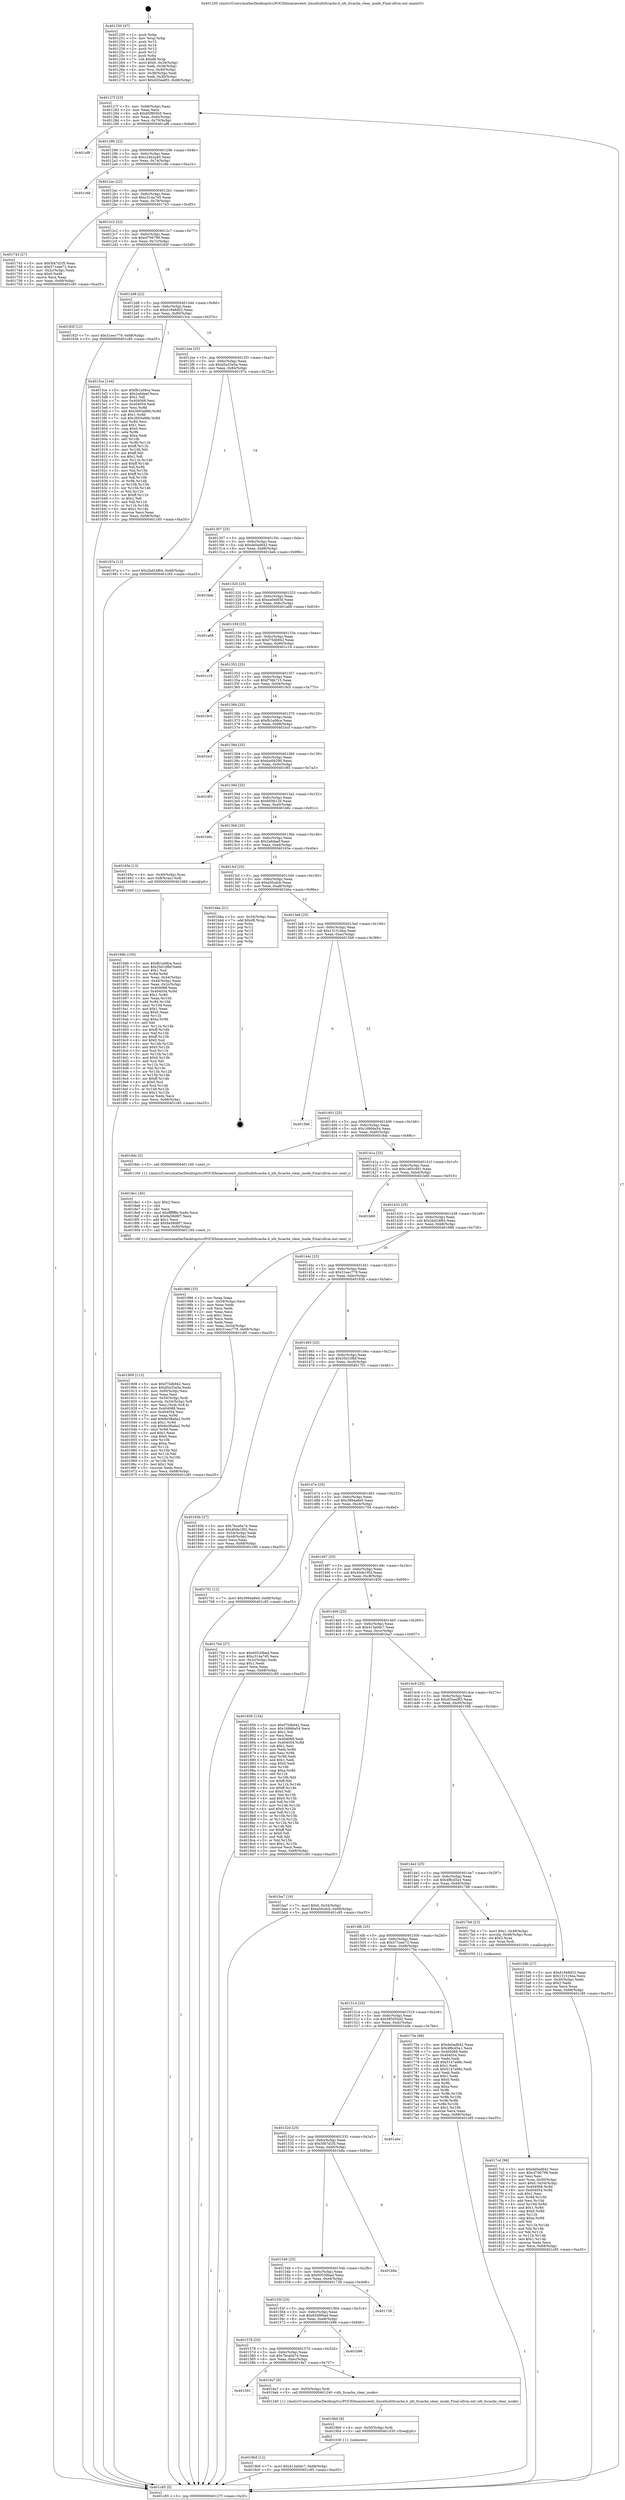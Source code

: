 digraph "0x401250" {
  label = "0x401250 (/mnt/c/Users/mathe/Desktop/tcc/POCII/binaries/extr_linuxfsnfsfscache.h_nfs_fscache_clear_inode_Final-ollvm.out::main(0))"
  labelloc = "t"
  node[shape=record]

  Entry [label="",width=0.3,height=0.3,shape=circle,fillcolor=black,style=filled]
  "0x40127f" [label="{
     0x40127f [23]\l
     | [instrs]\l
     &nbsp;&nbsp;0x40127f \<+3\>: mov -0x68(%rbp),%eax\l
     &nbsp;&nbsp;0x401282 \<+2\>: mov %eax,%ecx\l
     &nbsp;&nbsp;0x401284 \<+6\>: sub $0x85f805b5,%ecx\l
     &nbsp;&nbsp;0x40128a \<+3\>: mov %eax,-0x6c(%rbp)\l
     &nbsp;&nbsp;0x40128d \<+3\>: mov %ecx,-0x70(%rbp)\l
     &nbsp;&nbsp;0x401290 \<+6\>: je 0000000000401af8 \<main+0x8a8\>\l
  }"]
  "0x401af8" [label="{
     0x401af8\l
  }", style=dashed]
  "0x401296" [label="{
     0x401296 [22]\l
     | [instrs]\l
     &nbsp;&nbsp;0x401296 \<+5\>: jmp 000000000040129b \<main+0x4b\>\l
     &nbsp;&nbsp;0x40129b \<+3\>: mov -0x6c(%rbp),%eax\l
     &nbsp;&nbsp;0x40129e \<+5\>: sub $0xc24b2a40,%eax\l
     &nbsp;&nbsp;0x4012a3 \<+3\>: mov %eax,-0x74(%rbp)\l
     &nbsp;&nbsp;0x4012a6 \<+6\>: je 0000000000401c6b \<main+0xa1b\>\l
  }"]
  Exit [label="",width=0.3,height=0.3,shape=circle,fillcolor=black,style=filled,peripheries=2]
  "0x401c6b" [label="{
     0x401c6b\l
  }", style=dashed]
  "0x4012ac" [label="{
     0x4012ac [22]\l
     | [instrs]\l
     &nbsp;&nbsp;0x4012ac \<+5\>: jmp 00000000004012b1 \<main+0x61\>\l
     &nbsp;&nbsp;0x4012b1 \<+3\>: mov -0x6c(%rbp),%eax\l
     &nbsp;&nbsp;0x4012b4 \<+5\>: sub $0xc314a7d5,%eax\l
     &nbsp;&nbsp;0x4012b9 \<+3\>: mov %eax,-0x78(%rbp)\l
     &nbsp;&nbsp;0x4012bc \<+6\>: je 0000000000401743 \<main+0x4f3\>\l
  }"]
  "0x4019b9" [label="{
     0x4019b9 [12]\l
     | [instrs]\l
     &nbsp;&nbsp;0x4019b9 \<+7\>: movl $0x413a0dc7,-0x68(%rbp)\l
     &nbsp;&nbsp;0x4019c0 \<+5\>: jmp 0000000000401c85 \<main+0xa35\>\l
  }"]
  "0x401743" [label="{
     0x401743 [27]\l
     | [instrs]\l
     &nbsp;&nbsp;0x401743 \<+5\>: mov $0x5f47d1f5,%eax\l
     &nbsp;&nbsp;0x401748 \<+5\>: mov $0x571eee72,%ecx\l
     &nbsp;&nbsp;0x40174d \<+3\>: mov -0x2c(%rbp),%edx\l
     &nbsp;&nbsp;0x401750 \<+3\>: cmp $0x0,%edx\l
     &nbsp;&nbsp;0x401753 \<+3\>: cmove %ecx,%eax\l
     &nbsp;&nbsp;0x401756 \<+3\>: mov %eax,-0x68(%rbp)\l
     &nbsp;&nbsp;0x401759 \<+5\>: jmp 0000000000401c85 \<main+0xa35\>\l
  }"]
  "0x4012c2" [label="{
     0x4012c2 [22]\l
     | [instrs]\l
     &nbsp;&nbsp;0x4012c2 \<+5\>: jmp 00000000004012c7 \<main+0x77\>\l
     &nbsp;&nbsp;0x4012c7 \<+3\>: mov -0x6c(%rbp),%eax\l
     &nbsp;&nbsp;0x4012ca \<+5\>: sub $0xcf706799,%eax\l
     &nbsp;&nbsp;0x4012cf \<+3\>: mov %eax,-0x7c(%rbp)\l
     &nbsp;&nbsp;0x4012d2 \<+6\>: je 000000000040182f \<main+0x5df\>\l
  }"]
  "0x4019b0" [label="{
     0x4019b0 [9]\l
     | [instrs]\l
     &nbsp;&nbsp;0x4019b0 \<+4\>: mov -0x50(%rbp),%rdi\l
     &nbsp;&nbsp;0x4019b4 \<+5\>: call 0000000000401030 \<free@plt\>\l
     | [calls]\l
     &nbsp;&nbsp;0x401030 \{1\} (unknown)\l
  }"]
  "0x40182f" [label="{
     0x40182f [12]\l
     | [instrs]\l
     &nbsp;&nbsp;0x40182f \<+7\>: movl $0x31eec779,-0x68(%rbp)\l
     &nbsp;&nbsp;0x401836 \<+5\>: jmp 0000000000401c85 \<main+0xa35\>\l
  }"]
  "0x4012d8" [label="{
     0x4012d8 [22]\l
     | [instrs]\l
     &nbsp;&nbsp;0x4012d8 \<+5\>: jmp 00000000004012dd \<main+0x8d\>\l
     &nbsp;&nbsp;0x4012dd \<+3\>: mov -0x6c(%rbp),%eax\l
     &nbsp;&nbsp;0x4012e0 \<+5\>: sub $0xd1948d52,%eax\l
     &nbsp;&nbsp;0x4012e5 \<+3\>: mov %eax,-0x80(%rbp)\l
     &nbsp;&nbsp;0x4012e8 \<+6\>: je 00000000004015ce \<main+0x37e\>\l
  }"]
  "0x401591" [label="{
     0x401591\l
  }", style=dashed]
  "0x4015ce" [label="{
     0x4015ce [144]\l
     | [instrs]\l
     &nbsp;&nbsp;0x4015ce \<+5\>: mov $0xfb1a08ca,%eax\l
     &nbsp;&nbsp;0x4015d3 \<+5\>: mov $0x2a6daef,%ecx\l
     &nbsp;&nbsp;0x4015d8 \<+2\>: mov $0x1,%dl\l
     &nbsp;&nbsp;0x4015da \<+7\>: mov 0x404068,%esi\l
     &nbsp;&nbsp;0x4015e1 \<+7\>: mov 0x404054,%edi\l
     &nbsp;&nbsp;0x4015e8 \<+3\>: mov %esi,%r8d\l
     &nbsp;&nbsp;0x4015eb \<+7\>: add $0x3693a96b,%r8d\l
     &nbsp;&nbsp;0x4015f2 \<+4\>: sub $0x1,%r8d\l
     &nbsp;&nbsp;0x4015f6 \<+7\>: sub $0x3693a96b,%r8d\l
     &nbsp;&nbsp;0x4015fd \<+4\>: imul %r8d,%esi\l
     &nbsp;&nbsp;0x401601 \<+3\>: and $0x1,%esi\l
     &nbsp;&nbsp;0x401604 \<+3\>: cmp $0x0,%esi\l
     &nbsp;&nbsp;0x401607 \<+4\>: sete %r9b\l
     &nbsp;&nbsp;0x40160b \<+3\>: cmp $0xa,%edi\l
     &nbsp;&nbsp;0x40160e \<+4\>: setl %r10b\l
     &nbsp;&nbsp;0x401612 \<+3\>: mov %r9b,%r11b\l
     &nbsp;&nbsp;0x401615 \<+4\>: xor $0xff,%r11b\l
     &nbsp;&nbsp;0x401619 \<+3\>: mov %r10b,%bl\l
     &nbsp;&nbsp;0x40161c \<+3\>: xor $0xff,%bl\l
     &nbsp;&nbsp;0x40161f \<+3\>: xor $0x1,%dl\l
     &nbsp;&nbsp;0x401622 \<+3\>: mov %r11b,%r14b\l
     &nbsp;&nbsp;0x401625 \<+4\>: and $0xff,%r14b\l
     &nbsp;&nbsp;0x401629 \<+3\>: and %dl,%r9b\l
     &nbsp;&nbsp;0x40162c \<+3\>: mov %bl,%r15b\l
     &nbsp;&nbsp;0x40162f \<+4\>: and $0xff,%r15b\l
     &nbsp;&nbsp;0x401633 \<+3\>: and %dl,%r10b\l
     &nbsp;&nbsp;0x401636 \<+3\>: or %r9b,%r14b\l
     &nbsp;&nbsp;0x401639 \<+3\>: or %r10b,%r15b\l
     &nbsp;&nbsp;0x40163c \<+3\>: xor %r15b,%r14b\l
     &nbsp;&nbsp;0x40163f \<+3\>: or %bl,%r11b\l
     &nbsp;&nbsp;0x401642 \<+4\>: xor $0xff,%r11b\l
     &nbsp;&nbsp;0x401646 \<+3\>: or $0x1,%dl\l
     &nbsp;&nbsp;0x401649 \<+3\>: and %dl,%r11b\l
     &nbsp;&nbsp;0x40164c \<+3\>: or %r11b,%r14b\l
     &nbsp;&nbsp;0x40164f \<+4\>: test $0x1,%r14b\l
     &nbsp;&nbsp;0x401653 \<+3\>: cmovne %ecx,%eax\l
     &nbsp;&nbsp;0x401656 \<+3\>: mov %eax,-0x68(%rbp)\l
     &nbsp;&nbsp;0x401659 \<+5\>: jmp 0000000000401c85 \<main+0xa35\>\l
  }"]
  "0x4012ee" [label="{
     0x4012ee [25]\l
     | [instrs]\l
     &nbsp;&nbsp;0x4012ee \<+5\>: jmp 00000000004012f3 \<main+0xa3\>\l
     &nbsp;&nbsp;0x4012f3 \<+3\>: mov -0x6c(%rbp),%eax\l
     &nbsp;&nbsp;0x4012f6 \<+5\>: sub $0xd5a33a5a,%eax\l
     &nbsp;&nbsp;0x4012fb \<+6\>: mov %eax,-0x84(%rbp)\l
     &nbsp;&nbsp;0x401301 \<+6\>: je 000000000040197a \<main+0x72a\>\l
  }"]
  "0x4019a7" [label="{
     0x4019a7 [9]\l
     | [instrs]\l
     &nbsp;&nbsp;0x4019a7 \<+4\>: mov -0x50(%rbp),%rdi\l
     &nbsp;&nbsp;0x4019ab \<+5\>: call 0000000000401240 \<nfs_fscache_clear_inode\>\l
     | [calls]\l
     &nbsp;&nbsp;0x401240 \{1\} (/mnt/c/Users/mathe/Desktop/tcc/POCII/binaries/extr_linuxfsnfsfscache.h_nfs_fscache_clear_inode_Final-ollvm.out::nfs_fscache_clear_inode)\l
  }"]
  "0x40197a" [label="{
     0x40197a [12]\l
     | [instrs]\l
     &nbsp;&nbsp;0x40197a \<+7\>: movl $0x2bd24f64,-0x68(%rbp)\l
     &nbsp;&nbsp;0x401981 \<+5\>: jmp 0000000000401c85 \<main+0xa35\>\l
  }"]
  "0x401307" [label="{
     0x401307 [25]\l
     | [instrs]\l
     &nbsp;&nbsp;0x401307 \<+5\>: jmp 000000000040130c \<main+0xbc\>\l
     &nbsp;&nbsp;0x40130c \<+3\>: mov -0x6c(%rbp),%eax\l
     &nbsp;&nbsp;0x40130f \<+5\>: sub $0xde0ad642,%eax\l
     &nbsp;&nbsp;0x401314 \<+6\>: mov %eax,-0x88(%rbp)\l
     &nbsp;&nbsp;0x40131a \<+6\>: je 0000000000401beb \<main+0x99b\>\l
  }"]
  "0x401578" [label="{
     0x401578 [25]\l
     | [instrs]\l
     &nbsp;&nbsp;0x401578 \<+5\>: jmp 000000000040157d \<main+0x32d\>\l
     &nbsp;&nbsp;0x40157d \<+3\>: mov -0x6c(%rbp),%eax\l
     &nbsp;&nbsp;0x401580 \<+5\>: sub $0x7bca0a74,%eax\l
     &nbsp;&nbsp;0x401585 \<+6\>: mov %eax,-0xec(%rbp)\l
     &nbsp;&nbsp;0x40158b \<+6\>: je 00000000004019a7 \<main+0x757\>\l
  }"]
  "0x401beb" [label="{
     0x401beb\l
  }", style=dashed]
  "0x401320" [label="{
     0x401320 [25]\l
     | [instrs]\l
     &nbsp;&nbsp;0x401320 \<+5\>: jmp 0000000000401325 \<main+0xd5\>\l
     &nbsp;&nbsp;0x401325 \<+3\>: mov -0x6c(%rbp),%eax\l
     &nbsp;&nbsp;0x401328 \<+5\>: sub $0xea0e0f3d,%eax\l
     &nbsp;&nbsp;0x40132d \<+6\>: mov %eax,-0x8c(%rbp)\l
     &nbsp;&nbsp;0x401333 \<+6\>: je 0000000000401a68 \<main+0x818\>\l
  }"]
  "0x401b96" [label="{
     0x401b96\l
  }", style=dashed]
  "0x401a68" [label="{
     0x401a68\l
  }", style=dashed]
  "0x401339" [label="{
     0x401339 [25]\l
     | [instrs]\l
     &nbsp;&nbsp;0x401339 \<+5\>: jmp 000000000040133e \<main+0xee\>\l
     &nbsp;&nbsp;0x40133e \<+3\>: mov -0x6c(%rbp),%eax\l
     &nbsp;&nbsp;0x401341 \<+5\>: sub $0xf75db942,%eax\l
     &nbsp;&nbsp;0x401346 \<+6\>: mov %eax,-0x90(%rbp)\l
     &nbsp;&nbsp;0x40134c \<+6\>: je 0000000000401c19 \<main+0x9c9\>\l
  }"]
  "0x40155f" [label="{
     0x40155f [25]\l
     | [instrs]\l
     &nbsp;&nbsp;0x40155f \<+5\>: jmp 0000000000401564 \<main+0x314\>\l
     &nbsp;&nbsp;0x401564 \<+3\>: mov -0x6c(%rbp),%eax\l
     &nbsp;&nbsp;0x401567 \<+5\>: sub $0x65d9f4ad,%eax\l
     &nbsp;&nbsp;0x40156c \<+6\>: mov %eax,-0xe8(%rbp)\l
     &nbsp;&nbsp;0x401572 \<+6\>: je 0000000000401b96 \<main+0x946\>\l
  }"]
  "0x401c19" [label="{
     0x401c19\l
  }", style=dashed]
  "0x401352" [label="{
     0x401352 [25]\l
     | [instrs]\l
     &nbsp;&nbsp;0x401352 \<+5\>: jmp 0000000000401357 \<main+0x107\>\l
     &nbsp;&nbsp;0x401357 \<+3\>: mov -0x6c(%rbp),%eax\l
     &nbsp;&nbsp;0x40135a \<+5\>: sub $0xf7fdb715,%eax\l
     &nbsp;&nbsp;0x40135f \<+6\>: mov %eax,-0x94(%rbp)\l
     &nbsp;&nbsp;0x401365 \<+6\>: je 00000000004019c5 \<main+0x775\>\l
  }"]
  "0x401728" [label="{
     0x401728\l
  }", style=dashed]
  "0x4019c5" [label="{
     0x4019c5\l
  }", style=dashed]
  "0x40136b" [label="{
     0x40136b [25]\l
     | [instrs]\l
     &nbsp;&nbsp;0x40136b \<+5\>: jmp 0000000000401370 \<main+0x120\>\l
     &nbsp;&nbsp;0x401370 \<+3\>: mov -0x6c(%rbp),%eax\l
     &nbsp;&nbsp;0x401373 \<+5\>: sub $0xfb1a08ca,%eax\l
     &nbsp;&nbsp;0x401378 \<+6\>: mov %eax,-0x98(%rbp)\l
     &nbsp;&nbsp;0x40137e \<+6\>: je 0000000000401bcf \<main+0x97f\>\l
  }"]
  "0x401546" [label="{
     0x401546 [25]\l
     | [instrs]\l
     &nbsp;&nbsp;0x401546 \<+5\>: jmp 000000000040154b \<main+0x2fb\>\l
     &nbsp;&nbsp;0x40154b \<+3\>: mov -0x6c(%rbp),%eax\l
     &nbsp;&nbsp;0x40154e \<+5\>: sub $0x6053dbad,%eax\l
     &nbsp;&nbsp;0x401553 \<+6\>: mov %eax,-0xe4(%rbp)\l
     &nbsp;&nbsp;0x401559 \<+6\>: je 0000000000401728 \<main+0x4d8\>\l
  }"]
  "0x401bcf" [label="{
     0x401bcf\l
  }", style=dashed]
  "0x401384" [label="{
     0x401384 [25]\l
     | [instrs]\l
     &nbsp;&nbsp;0x401384 \<+5\>: jmp 0000000000401389 \<main+0x139\>\l
     &nbsp;&nbsp;0x401389 \<+3\>: mov -0x6c(%rbp),%eax\l
     &nbsp;&nbsp;0x40138c \<+5\>: sub $0xfce0b290,%eax\l
     &nbsp;&nbsp;0x401391 \<+6\>: mov %eax,-0x9c(%rbp)\l
     &nbsp;&nbsp;0x401397 \<+6\>: je 00000000004019f3 \<main+0x7a3\>\l
  }"]
  "0x401b8a" [label="{
     0x401b8a\l
  }", style=dashed]
  "0x4019f3" [label="{
     0x4019f3\l
  }", style=dashed]
  "0x40139d" [label="{
     0x40139d [25]\l
     | [instrs]\l
     &nbsp;&nbsp;0x40139d \<+5\>: jmp 00000000004013a2 \<main+0x152\>\l
     &nbsp;&nbsp;0x4013a2 \<+3\>: mov -0x6c(%rbp),%eax\l
     &nbsp;&nbsp;0x4013a5 \<+5\>: sub $0xfd5fb120,%eax\l
     &nbsp;&nbsp;0x4013aa \<+6\>: mov %eax,-0xa0(%rbp)\l
     &nbsp;&nbsp;0x4013b0 \<+6\>: je 0000000000401b6c \<main+0x91c\>\l
  }"]
  "0x40152d" [label="{
     0x40152d [25]\l
     | [instrs]\l
     &nbsp;&nbsp;0x40152d \<+5\>: jmp 0000000000401532 \<main+0x2e2\>\l
     &nbsp;&nbsp;0x401532 \<+3\>: mov -0x6c(%rbp),%eax\l
     &nbsp;&nbsp;0x401535 \<+5\>: sub $0x5f47d1f5,%eax\l
     &nbsp;&nbsp;0x40153a \<+6\>: mov %eax,-0xe0(%rbp)\l
     &nbsp;&nbsp;0x401540 \<+6\>: je 0000000000401b8a \<main+0x93a\>\l
  }"]
  "0x401b6c" [label="{
     0x401b6c\l
  }", style=dashed]
  "0x4013b6" [label="{
     0x4013b6 [25]\l
     | [instrs]\l
     &nbsp;&nbsp;0x4013b6 \<+5\>: jmp 00000000004013bb \<main+0x16b\>\l
     &nbsp;&nbsp;0x4013bb \<+3\>: mov -0x6c(%rbp),%eax\l
     &nbsp;&nbsp;0x4013be \<+5\>: sub $0x2a6daef,%eax\l
     &nbsp;&nbsp;0x4013c3 \<+6\>: mov %eax,-0xa4(%rbp)\l
     &nbsp;&nbsp;0x4013c9 \<+6\>: je 000000000040165e \<main+0x40e\>\l
  }"]
  "0x401a0e" [label="{
     0x401a0e\l
  }", style=dashed]
  "0x40165e" [label="{
     0x40165e [13]\l
     | [instrs]\l
     &nbsp;&nbsp;0x40165e \<+4\>: mov -0x40(%rbp),%rax\l
     &nbsp;&nbsp;0x401662 \<+4\>: mov 0x8(%rax),%rdi\l
     &nbsp;&nbsp;0x401666 \<+5\>: call 0000000000401060 \<atoi@plt\>\l
     | [calls]\l
     &nbsp;&nbsp;0x401060 \{1\} (unknown)\l
  }"]
  "0x4013cf" [label="{
     0x4013cf [25]\l
     | [instrs]\l
     &nbsp;&nbsp;0x4013cf \<+5\>: jmp 00000000004013d4 \<main+0x184\>\l
     &nbsp;&nbsp;0x4013d4 \<+3\>: mov -0x6c(%rbp),%eax\l
     &nbsp;&nbsp;0x4013d7 \<+5\>: sub $0xa50cdcb,%eax\l
     &nbsp;&nbsp;0x4013dc \<+6\>: mov %eax,-0xa8(%rbp)\l
     &nbsp;&nbsp;0x4013e2 \<+6\>: je 0000000000401bba \<main+0x96a\>\l
  }"]
  "0x401909" [label="{
     0x401909 [113]\l
     | [instrs]\l
     &nbsp;&nbsp;0x401909 \<+5\>: mov $0xf75db942,%ecx\l
     &nbsp;&nbsp;0x40190e \<+5\>: mov $0xd5a33a5a,%edx\l
     &nbsp;&nbsp;0x401913 \<+6\>: mov -0xf0(%rbp),%esi\l
     &nbsp;&nbsp;0x401919 \<+3\>: imul %eax,%esi\l
     &nbsp;&nbsp;0x40191c \<+4\>: mov -0x50(%rbp),%rdi\l
     &nbsp;&nbsp;0x401920 \<+4\>: movslq -0x54(%rbp),%r8\l
     &nbsp;&nbsp;0x401924 \<+4\>: mov %esi,(%rdi,%r8,4)\l
     &nbsp;&nbsp;0x401928 \<+7\>: mov 0x404068,%eax\l
     &nbsp;&nbsp;0x40192f \<+7\>: mov 0x404054,%esi\l
     &nbsp;&nbsp;0x401936 \<+3\>: mov %eax,%r9d\l
     &nbsp;&nbsp;0x401939 \<+7\>: add $0x6e38ada2,%r9d\l
     &nbsp;&nbsp;0x401940 \<+4\>: sub $0x1,%r9d\l
     &nbsp;&nbsp;0x401944 \<+7\>: sub $0x6e38ada2,%r9d\l
     &nbsp;&nbsp;0x40194b \<+4\>: imul %r9d,%eax\l
     &nbsp;&nbsp;0x40194f \<+3\>: and $0x1,%eax\l
     &nbsp;&nbsp;0x401952 \<+3\>: cmp $0x0,%eax\l
     &nbsp;&nbsp;0x401955 \<+4\>: sete %r10b\l
     &nbsp;&nbsp;0x401959 \<+3\>: cmp $0xa,%esi\l
     &nbsp;&nbsp;0x40195c \<+4\>: setl %r11b\l
     &nbsp;&nbsp;0x401960 \<+3\>: mov %r10b,%bl\l
     &nbsp;&nbsp;0x401963 \<+3\>: and %r11b,%bl\l
     &nbsp;&nbsp;0x401966 \<+3\>: xor %r11b,%r10b\l
     &nbsp;&nbsp;0x401969 \<+3\>: or %r10b,%bl\l
     &nbsp;&nbsp;0x40196c \<+3\>: test $0x1,%bl\l
     &nbsp;&nbsp;0x40196f \<+3\>: cmovne %edx,%ecx\l
     &nbsp;&nbsp;0x401972 \<+3\>: mov %ecx,-0x68(%rbp)\l
     &nbsp;&nbsp;0x401975 \<+5\>: jmp 0000000000401c85 \<main+0xa35\>\l
  }"]
  "0x401bba" [label="{
     0x401bba [21]\l
     | [instrs]\l
     &nbsp;&nbsp;0x401bba \<+3\>: mov -0x34(%rbp),%eax\l
     &nbsp;&nbsp;0x401bbd \<+7\>: add $0xd8,%rsp\l
     &nbsp;&nbsp;0x401bc4 \<+1\>: pop %rbx\l
     &nbsp;&nbsp;0x401bc5 \<+2\>: pop %r12\l
     &nbsp;&nbsp;0x401bc7 \<+2\>: pop %r13\l
     &nbsp;&nbsp;0x401bc9 \<+2\>: pop %r14\l
     &nbsp;&nbsp;0x401bcb \<+2\>: pop %r15\l
     &nbsp;&nbsp;0x401bcd \<+1\>: pop %rbp\l
     &nbsp;&nbsp;0x401bce \<+1\>: ret\l
  }"]
  "0x4013e8" [label="{
     0x4013e8 [25]\l
     | [instrs]\l
     &nbsp;&nbsp;0x4013e8 \<+5\>: jmp 00000000004013ed \<main+0x19d\>\l
     &nbsp;&nbsp;0x4013ed \<+3\>: mov -0x6c(%rbp),%eax\l
     &nbsp;&nbsp;0x4013f0 \<+5\>: sub $0x131516ea,%eax\l
     &nbsp;&nbsp;0x4013f5 \<+6\>: mov %eax,-0xac(%rbp)\l
     &nbsp;&nbsp;0x4013fb \<+6\>: je 00000000004015b6 \<main+0x366\>\l
  }"]
  "0x4018e1" [label="{
     0x4018e1 [40]\l
     | [instrs]\l
     &nbsp;&nbsp;0x4018e1 \<+5\>: mov $0x2,%ecx\l
     &nbsp;&nbsp;0x4018e6 \<+1\>: cltd\l
     &nbsp;&nbsp;0x4018e7 \<+2\>: idiv %ecx\l
     &nbsp;&nbsp;0x4018e9 \<+6\>: imul $0xfffffffe,%edx,%ecx\l
     &nbsp;&nbsp;0x4018ef \<+6\>: sub $0x9a58d8f7,%ecx\l
     &nbsp;&nbsp;0x4018f5 \<+3\>: add $0x1,%ecx\l
     &nbsp;&nbsp;0x4018f8 \<+6\>: add $0x9a58d8f7,%ecx\l
     &nbsp;&nbsp;0x4018fe \<+6\>: mov %ecx,-0xf0(%rbp)\l
     &nbsp;&nbsp;0x401904 \<+5\>: call 0000000000401160 \<next_i\>\l
     | [calls]\l
     &nbsp;&nbsp;0x401160 \{1\} (/mnt/c/Users/mathe/Desktop/tcc/POCII/binaries/extr_linuxfsnfsfscache.h_nfs_fscache_clear_inode_Final-ollvm.out::next_i)\l
  }"]
  "0x4015b6" [label="{
     0x4015b6\l
  }", style=dashed]
  "0x401401" [label="{
     0x401401 [25]\l
     | [instrs]\l
     &nbsp;&nbsp;0x401401 \<+5\>: jmp 0000000000401406 \<main+0x1b6\>\l
     &nbsp;&nbsp;0x401406 \<+3\>: mov -0x6c(%rbp),%eax\l
     &nbsp;&nbsp;0x401409 \<+5\>: sub $0x16866a54,%eax\l
     &nbsp;&nbsp;0x40140e \<+6\>: mov %eax,-0xb0(%rbp)\l
     &nbsp;&nbsp;0x401414 \<+6\>: je 00000000004018dc \<main+0x68c\>\l
  }"]
  "0x4017cd" [label="{
     0x4017cd [98]\l
     | [instrs]\l
     &nbsp;&nbsp;0x4017cd \<+5\>: mov $0xde0ad642,%ecx\l
     &nbsp;&nbsp;0x4017d2 \<+5\>: mov $0xcf706799,%edx\l
     &nbsp;&nbsp;0x4017d7 \<+2\>: xor %esi,%esi\l
     &nbsp;&nbsp;0x4017d9 \<+4\>: mov %rax,-0x50(%rbp)\l
     &nbsp;&nbsp;0x4017dd \<+7\>: movl $0x0,-0x54(%rbp)\l
     &nbsp;&nbsp;0x4017e4 \<+8\>: mov 0x404068,%r8d\l
     &nbsp;&nbsp;0x4017ec \<+8\>: mov 0x404054,%r9d\l
     &nbsp;&nbsp;0x4017f4 \<+3\>: sub $0x1,%esi\l
     &nbsp;&nbsp;0x4017f7 \<+3\>: mov %r8d,%r10d\l
     &nbsp;&nbsp;0x4017fa \<+3\>: add %esi,%r10d\l
     &nbsp;&nbsp;0x4017fd \<+4\>: imul %r10d,%r8d\l
     &nbsp;&nbsp;0x401801 \<+4\>: and $0x1,%r8d\l
     &nbsp;&nbsp;0x401805 \<+4\>: cmp $0x0,%r8d\l
     &nbsp;&nbsp;0x401809 \<+4\>: sete %r11b\l
     &nbsp;&nbsp;0x40180d \<+4\>: cmp $0xa,%r9d\l
     &nbsp;&nbsp;0x401811 \<+3\>: setl %bl\l
     &nbsp;&nbsp;0x401814 \<+3\>: mov %r11b,%r14b\l
     &nbsp;&nbsp;0x401817 \<+3\>: and %bl,%r14b\l
     &nbsp;&nbsp;0x40181a \<+3\>: xor %bl,%r11b\l
     &nbsp;&nbsp;0x40181d \<+3\>: or %r11b,%r14b\l
     &nbsp;&nbsp;0x401820 \<+4\>: test $0x1,%r14b\l
     &nbsp;&nbsp;0x401824 \<+3\>: cmovne %edx,%ecx\l
     &nbsp;&nbsp;0x401827 \<+3\>: mov %ecx,-0x68(%rbp)\l
     &nbsp;&nbsp;0x40182a \<+5\>: jmp 0000000000401c85 \<main+0xa35\>\l
  }"]
  "0x4018dc" [label="{
     0x4018dc [5]\l
     | [instrs]\l
     &nbsp;&nbsp;0x4018dc \<+5\>: call 0000000000401160 \<next_i\>\l
     | [calls]\l
     &nbsp;&nbsp;0x401160 \{1\} (/mnt/c/Users/mathe/Desktop/tcc/POCII/binaries/extr_linuxfsnfsfscache.h_nfs_fscache_clear_inode_Final-ollvm.out::next_i)\l
  }"]
  "0x40141a" [label="{
     0x40141a [25]\l
     | [instrs]\l
     &nbsp;&nbsp;0x40141a \<+5\>: jmp 000000000040141f \<main+0x1cf\>\l
     &nbsp;&nbsp;0x40141f \<+3\>: mov -0x6c(%rbp),%eax\l
     &nbsp;&nbsp;0x401422 \<+5\>: sub $0x1a65c491,%eax\l
     &nbsp;&nbsp;0x401427 \<+6\>: mov %eax,-0xb4(%rbp)\l
     &nbsp;&nbsp;0x40142d \<+6\>: je 0000000000401b60 \<main+0x910\>\l
  }"]
  "0x401514" [label="{
     0x401514 [25]\l
     | [instrs]\l
     &nbsp;&nbsp;0x401514 \<+5\>: jmp 0000000000401519 \<main+0x2c9\>\l
     &nbsp;&nbsp;0x401519 \<+3\>: mov -0x6c(%rbp),%eax\l
     &nbsp;&nbsp;0x40151c \<+5\>: sub $0x585055d2,%eax\l
     &nbsp;&nbsp;0x401521 \<+6\>: mov %eax,-0xdc(%rbp)\l
     &nbsp;&nbsp;0x401527 \<+6\>: je 0000000000401a0e \<main+0x7be\>\l
  }"]
  "0x401b60" [label="{
     0x401b60\l
  }", style=dashed]
  "0x401433" [label="{
     0x401433 [25]\l
     | [instrs]\l
     &nbsp;&nbsp;0x401433 \<+5\>: jmp 0000000000401438 \<main+0x1e8\>\l
     &nbsp;&nbsp;0x401438 \<+3\>: mov -0x6c(%rbp),%eax\l
     &nbsp;&nbsp;0x40143b \<+5\>: sub $0x2bd24f64,%eax\l
     &nbsp;&nbsp;0x401440 \<+6\>: mov %eax,-0xb8(%rbp)\l
     &nbsp;&nbsp;0x401446 \<+6\>: je 0000000000401986 \<main+0x736\>\l
  }"]
  "0x40175e" [label="{
     0x40175e [88]\l
     | [instrs]\l
     &nbsp;&nbsp;0x40175e \<+5\>: mov $0xde0ad642,%eax\l
     &nbsp;&nbsp;0x401763 \<+5\>: mov $0x4f6cd5a1,%ecx\l
     &nbsp;&nbsp;0x401768 \<+7\>: mov 0x404068,%edx\l
     &nbsp;&nbsp;0x40176f \<+7\>: mov 0x404054,%esi\l
     &nbsp;&nbsp;0x401776 \<+2\>: mov %edx,%edi\l
     &nbsp;&nbsp;0x401778 \<+6\>: add $0x5147a98c,%edi\l
     &nbsp;&nbsp;0x40177e \<+3\>: sub $0x1,%edi\l
     &nbsp;&nbsp;0x401781 \<+6\>: sub $0x5147a98c,%edi\l
     &nbsp;&nbsp;0x401787 \<+3\>: imul %edi,%edx\l
     &nbsp;&nbsp;0x40178a \<+3\>: and $0x1,%edx\l
     &nbsp;&nbsp;0x40178d \<+3\>: cmp $0x0,%edx\l
     &nbsp;&nbsp;0x401790 \<+4\>: sete %r8b\l
     &nbsp;&nbsp;0x401794 \<+3\>: cmp $0xa,%esi\l
     &nbsp;&nbsp;0x401797 \<+4\>: setl %r9b\l
     &nbsp;&nbsp;0x40179b \<+3\>: mov %r8b,%r10b\l
     &nbsp;&nbsp;0x40179e \<+3\>: and %r9b,%r10b\l
     &nbsp;&nbsp;0x4017a1 \<+3\>: xor %r9b,%r8b\l
     &nbsp;&nbsp;0x4017a4 \<+3\>: or %r8b,%r10b\l
     &nbsp;&nbsp;0x4017a7 \<+4\>: test $0x1,%r10b\l
     &nbsp;&nbsp;0x4017ab \<+3\>: cmovne %ecx,%eax\l
     &nbsp;&nbsp;0x4017ae \<+3\>: mov %eax,-0x68(%rbp)\l
     &nbsp;&nbsp;0x4017b1 \<+5\>: jmp 0000000000401c85 \<main+0xa35\>\l
  }"]
  "0x401986" [label="{
     0x401986 [33]\l
     | [instrs]\l
     &nbsp;&nbsp;0x401986 \<+2\>: xor %eax,%eax\l
     &nbsp;&nbsp;0x401988 \<+3\>: mov -0x54(%rbp),%ecx\l
     &nbsp;&nbsp;0x40198b \<+2\>: mov %eax,%edx\l
     &nbsp;&nbsp;0x40198d \<+2\>: sub %ecx,%edx\l
     &nbsp;&nbsp;0x40198f \<+2\>: mov %eax,%ecx\l
     &nbsp;&nbsp;0x401991 \<+3\>: sub $0x1,%ecx\l
     &nbsp;&nbsp;0x401994 \<+2\>: add %ecx,%edx\l
     &nbsp;&nbsp;0x401996 \<+2\>: sub %edx,%eax\l
     &nbsp;&nbsp;0x401998 \<+3\>: mov %eax,-0x54(%rbp)\l
     &nbsp;&nbsp;0x40199b \<+7\>: movl $0x31eec779,-0x68(%rbp)\l
     &nbsp;&nbsp;0x4019a2 \<+5\>: jmp 0000000000401c85 \<main+0xa35\>\l
  }"]
  "0x40144c" [label="{
     0x40144c [25]\l
     | [instrs]\l
     &nbsp;&nbsp;0x40144c \<+5\>: jmp 0000000000401451 \<main+0x201\>\l
     &nbsp;&nbsp;0x401451 \<+3\>: mov -0x6c(%rbp),%eax\l
     &nbsp;&nbsp;0x401454 \<+5\>: sub $0x31eec779,%eax\l
     &nbsp;&nbsp;0x401459 \<+6\>: mov %eax,-0xbc(%rbp)\l
     &nbsp;&nbsp;0x40145f \<+6\>: je 000000000040183b \<main+0x5eb\>\l
  }"]
  "0x4014fb" [label="{
     0x4014fb [25]\l
     | [instrs]\l
     &nbsp;&nbsp;0x4014fb \<+5\>: jmp 0000000000401500 \<main+0x2b0\>\l
     &nbsp;&nbsp;0x401500 \<+3\>: mov -0x6c(%rbp),%eax\l
     &nbsp;&nbsp;0x401503 \<+5\>: sub $0x571eee72,%eax\l
     &nbsp;&nbsp;0x401508 \<+6\>: mov %eax,-0xd8(%rbp)\l
     &nbsp;&nbsp;0x40150e \<+6\>: je 000000000040175e \<main+0x50e\>\l
  }"]
  "0x40183b" [label="{
     0x40183b [27]\l
     | [instrs]\l
     &nbsp;&nbsp;0x40183b \<+5\>: mov $0x7bca0a74,%eax\l
     &nbsp;&nbsp;0x401840 \<+5\>: mov $0x40de1f02,%ecx\l
     &nbsp;&nbsp;0x401845 \<+3\>: mov -0x54(%rbp),%edx\l
     &nbsp;&nbsp;0x401848 \<+3\>: cmp -0x48(%rbp),%edx\l
     &nbsp;&nbsp;0x40184b \<+3\>: cmovl %ecx,%eax\l
     &nbsp;&nbsp;0x40184e \<+3\>: mov %eax,-0x68(%rbp)\l
     &nbsp;&nbsp;0x401851 \<+5\>: jmp 0000000000401c85 \<main+0xa35\>\l
  }"]
  "0x401465" [label="{
     0x401465 [25]\l
     | [instrs]\l
     &nbsp;&nbsp;0x401465 \<+5\>: jmp 000000000040146a \<main+0x21a\>\l
     &nbsp;&nbsp;0x40146a \<+3\>: mov -0x6c(%rbp),%eax\l
     &nbsp;&nbsp;0x40146d \<+5\>: sub $0x35d10fbf,%eax\l
     &nbsp;&nbsp;0x401472 \<+6\>: mov %eax,-0xc0(%rbp)\l
     &nbsp;&nbsp;0x401478 \<+6\>: je 0000000000401701 \<main+0x4b1\>\l
  }"]
  "0x4017b6" [label="{
     0x4017b6 [23]\l
     | [instrs]\l
     &nbsp;&nbsp;0x4017b6 \<+7\>: movl $0x1,-0x48(%rbp)\l
     &nbsp;&nbsp;0x4017bd \<+4\>: movslq -0x48(%rbp),%rax\l
     &nbsp;&nbsp;0x4017c1 \<+4\>: shl $0x2,%rax\l
     &nbsp;&nbsp;0x4017c5 \<+3\>: mov %rax,%rdi\l
     &nbsp;&nbsp;0x4017c8 \<+5\>: call 0000000000401050 \<malloc@plt\>\l
     | [calls]\l
     &nbsp;&nbsp;0x401050 \{1\} (unknown)\l
  }"]
  "0x401701" [label="{
     0x401701 [12]\l
     | [instrs]\l
     &nbsp;&nbsp;0x401701 \<+7\>: movl $0x3994a8e0,-0x68(%rbp)\l
     &nbsp;&nbsp;0x401708 \<+5\>: jmp 0000000000401c85 \<main+0xa35\>\l
  }"]
  "0x40147e" [label="{
     0x40147e [25]\l
     | [instrs]\l
     &nbsp;&nbsp;0x40147e \<+5\>: jmp 0000000000401483 \<main+0x233\>\l
     &nbsp;&nbsp;0x401483 \<+3\>: mov -0x6c(%rbp),%eax\l
     &nbsp;&nbsp;0x401486 \<+5\>: sub $0x3994a8e0,%eax\l
     &nbsp;&nbsp;0x40148b \<+6\>: mov %eax,-0xc4(%rbp)\l
     &nbsp;&nbsp;0x401491 \<+6\>: je 000000000040170d \<main+0x4bd\>\l
  }"]
  "0x40166b" [label="{
     0x40166b [150]\l
     | [instrs]\l
     &nbsp;&nbsp;0x40166b \<+5\>: mov $0xfb1a08ca,%ecx\l
     &nbsp;&nbsp;0x401670 \<+5\>: mov $0x35d10fbf,%edx\l
     &nbsp;&nbsp;0x401675 \<+3\>: mov $0x1,%sil\l
     &nbsp;&nbsp;0x401678 \<+3\>: xor %r8d,%r8d\l
     &nbsp;&nbsp;0x40167b \<+3\>: mov %eax,-0x44(%rbp)\l
     &nbsp;&nbsp;0x40167e \<+3\>: mov -0x44(%rbp),%eax\l
     &nbsp;&nbsp;0x401681 \<+3\>: mov %eax,-0x2c(%rbp)\l
     &nbsp;&nbsp;0x401684 \<+7\>: mov 0x404068,%eax\l
     &nbsp;&nbsp;0x40168b \<+8\>: mov 0x404054,%r9d\l
     &nbsp;&nbsp;0x401693 \<+4\>: sub $0x1,%r8d\l
     &nbsp;&nbsp;0x401697 \<+3\>: mov %eax,%r10d\l
     &nbsp;&nbsp;0x40169a \<+3\>: add %r8d,%r10d\l
     &nbsp;&nbsp;0x40169d \<+4\>: imul %r10d,%eax\l
     &nbsp;&nbsp;0x4016a1 \<+3\>: and $0x1,%eax\l
     &nbsp;&nbsp;0x4016a4 \<+3\>: cmp $0x0,%eax\l
     &nbsp;&nbsp;0x4016a7 \<+4\>: sete %r11b\l
     &nbsp;&nbsp;0x4016ab \<+4\>: cmp $0xa,%r9d\l
     &nbsp;&nbsp;0x4016af \<+3\>: setl %bl\l
     &nbsp;&nbsp;0x4016b2 \<+3\>: mov %r11b,%r14b\l
     &nbsp;&nbsp;0x4016b5 \<+4\>: xor $0xff,%r14b\l
     &nbsp;&nbsp;0x4016b9 \<+3\>: mov %bl,%r15b\l
     &nbsp;&nbsp;0x4016bc \<+4\>: xor $0xff,%r15b\l
     &nbsp;&nbsp;0x4016c0 \<+4\>: xor $0x0,%sil\l
     &nbsp;&nbsp;0x4016c4 \<+3\>: mov %r14b,%r12b\l
     &nbsp;&nbsp;0x4016c7 \<+4\>: and $0x0,%r12b\l
     &nbsp;&nbsp;0x4016cb \<+3\>: and %sil,%r11b\l
     &nbsp;&nbsp;0x4016ce \<+3\>: mov %r15b,%r13b\l
     &nbsp;&nbsp;0x4016d1 \<+4\>: and $0x0,%r13b\l
     &nbsp;&nbsp;0x4016d5 \<+3\>: and %sil,%bl\l
     &nbsp;&nbsp;0x4016d8 \<+3\>: or %r11b,%r12b\l
     &nbsp;&nbsp;0x4016db \<+3\>: or %bl,%r13b\l
     &nbsp;&nbsp;0x4016de \<+3\>: xor %r13b,%r12b\l
     &nbsp;&nbsp;0x4016e1 \<+3\>: or %r15b,%r14b\l
     &nbsp;&nbsp;0x4016e4 \<+4\>: xor $0xff,%r14b\l
     &nbsp;&nbsp;0x4016e8 \<+4\>: or $0x0,%sil\l
     &nbsp;&nbsp;0x4016ec \<+3\>: and %sil,%r14b\l
     &nbsp;&nbsp;0x4016ef \<+3\>: or %r14b,%r12b\l
     &nbsp;&nbsp;0x4016f2 \<+4\>: test $0x1,%r12b\l
     &nbsp;&nbsp;0x4016f6 \<+3\>: cmovne %edx,%ecx\l
     &nbsp;&nbsp;0x4016f9 \<+3\>: mov %ecx,-0x68(%rbp)\l
     &nbsp;&nbsp;0x4016fc \<+5\>: jmp 0000000000401c85 \<main+0xa35\>\l
  }"]
  "0x40170d" [label="{
     0x40170d [27]\l
     | [instrs]\l
     &nbsp;&nbsp;0x40170d \<+5\>: mov $0x6053dbad,%eax\l
     &nbsp;&nbsp;0x401712 \<+5\>: mov $0xc314a7d5,%ecx\l
     &nbsp;&nbsp;0x401717 \<+3\>: mov -0x2c(%rbp),%edx\l
     &nbsp;&nbsp;0x40171a \<+3\>: cmp $0x1,%edx\l
     &nbsp;&nbsp;0x40171d \<+3\>: cmovl %ecx,%eax\l
     &nbsp;&nbsp;0x401720 \<+3\>: mov %eax,-0x68(%rbp)\l
     &nbsp;&nbsp;0x401723 \<+5\>: jmp 0000000000401c85 \<main+0xa35\>\l
  }"]
  "0x401497" [label="{
     0x401497 [25]\l
     | [instrs]\l
     &nbsp;&nbsp;0x401497 \<+5\>: jmp 000000000040149c \<main+0x24c\>\l
     &nbsp;&nbsp;0x40149c \<+3\>: mov -0x6c(%rbp),%eax\l
     &nbsp;&nbsp;0x40149f \<+5\>: sub $0x40de1f02,%eax\l
     &nbsp;&nbsp;0x4014a4 \<+6\>: mov %eax,-0xc8(%rbp)\l
     &nbsp;&nbsp;0x4014aa \<+6\>: je 0000000000401856 \<main+0x606\>\l
  }"]
  "0x401250" [label="{
     0x401250 [47]\l
     | [instrs]\l
     &nbsp;&nbsp;0x401250 \<+1\>: push %rbp\l
     &nbsp;&nbsp;0x401251 \<+3\>: mov %rsp,%rbp\l
     &nbsp;&nbsp;0x401254 \<+2\>: push %r15\l
     &nbsp;&nbsp;0x401256 \<+2\>: push %r14\l
     &nbsp;&nbsp;0x401258 \<+2\>: push %r13\l
     &nbsp;&nbsp;0x40125a \<+2\>: push %r12\l
     &nbsp;&nbsp;0x40125c \<+1\>: push %rbx\l
     &nbsp;&nbsp;0x40125d \<+7\>: sub $0xd8,%rsp\l
     &nbsp;&nbsp;0x401264 \<+7\>: movl $0x0,-0x34(%rbp)\l
     &nbsp;&nbsp;0x40126b \<+3\>: mov %edi,-0x38(%rbp)\l
     &nbsp;&nbsp;0x40126e \<+4\>: mov %rsi,-0x40(%rbp)\l
     &nbsp;&nbsp;0x401272 \<+3\>: mov -0x38(%rbp),%edi\l
     &nbsp;&nbsp;0x401275 \<+3\>: mov %edi,-0x30(%rbp)\l
     &nbsp;&nbsp;0x401278 \<+7\>: movl $0x455ea9f3,-0x68(%rbp)\l
  }"]
  "0x401856" [label="{
     0x401856 [134]\l
     | [instrs]\l
     &nbsp;&nbsp;0x401856 \<+5\>: mov $0xf75db942,%eax\l
     &nbsp;&nbsp;0x40185b \<+5\>: mov $0x16866a54,%ecx\l
     &nbsp;&nbsp;0x401860 \<+2\>: mov $0x1,%dl\l
     &nbsp;&nbsp;0x401862 \<+2\>: xor %esi,%esi\l
     &nbsp;&nbsp;0x401864 \<+7\>: mov 0x404068,%edi\l
     &nbsp;&nbsp;0x40186b \<+8\>: mov 0x404054,%r8d\l
     &nbsp;&nbsp;0x401873 \<+3\>: sub $0x1,%esi\l
     &nbsp;&nbsp;0x401876 \<+3\>: mov %edi,%r9d\l
     &nbsp;&nbsp;0x401879 \<+3\>: add %esi,%r9d\l
     &nbsp;&nbsp;0x40187c \<+4\>: imul %r9d,%edi\l
     &nbsp;&nbsp;0x401880 \<+3\>: and $0x1,%edi\l
     &nbsp;&nbsp;0x401883 \<+3\>: cmp $0x0,%edi\l
     &nbsp;&nbsp;0x401886 \<+4\>: sete %r10b\l
     &nbsp;&nbsp;0x40188a \<+4\>: cmp $0xa,%r8d\l
     &nbsp;&nbsp;0x40188e \<+4\>: setl %r11b\l
     &nbsp;&nbsp;0x401892 \<+3\>: mov %r10b,%bl\l
     &nbsp;&nbsp;0x401895 \<+3\>: xor $0xff,%bl\l
     &nbsp;&nbsp;0x401898 \<+3\>: mov %r11b,%r14b\l
     &nbsp;&nbsp;0x40189b \<+4\>: xor $0xff,%r14b\l
     &nbsp;&nbsp;0x40189f \<+3\>: xor $0x0,%dl\l
     &nbsp;&nbsp;0x4018a2 \<+3\>: mov %bl,%r15b\l
     &nbsp;&nbsp;0x4018a5 \<+4\>: and $0x0,%r15b\l
     &nbsp;&nbsp;0x4018a9 \<+3\>: and %dl,%r10b\l
     &nbsp;&nbsp;0x4018ac \<+3\>: mov %r14b,%r12b\l
     &nbsp;&nbsp;0x4018af \<+4\>: and $0x0,%r12b\l
     &nbsp;&nbsp;0x4018b3 \<+3\>: and %dl,%r11b\l
     &nbsp;&nbsp;0x4018b6 \<+3\>: or %r10b,%r15b\l
     &nbsp;&nbsp;0x4018b9 \<+3\>: or %r11b,%r12b\l
     &nbsp;&nbsp;0x4018bc \<+3\>: xor %r12b,%r15b\l
     &nbsp;&nbsp;0x4018bf \<+3\>: or %r14b,%bl\l
     &nbsp;&nbsp;0x4018c2 \<+3\>: xor $0xff,%bl\l
     &nbsp;&nbsp;0x4018c5 \<+3\>: or $0x0,%dl\l
     &nbsp;&nbsp;0x4018c8 \<+2\>: and %dl,%bl\l
     &nbsp;&nbsp;0x4018ca \<+3\>: or %bl,%r15b\l
     &nbsp;&nbsp;0x4018cd \<+4\>: test $0x1,%r15b\l
     &nbsp;&nbsp;0x4018d1 \<+3\>: cmovne %ecx,%eax\l
     &nbsp;&nbsp;0x4018d4 \<+3\>: mov %eax,-0x68(%rbp)\l
     &nbsp;&nbsp;0x4018d7 \<+5\>: jmp 0000000000401c85 \<main+0xa35\>\l
  }"]
  "0x4014b0" [label="{
     0x4014b0 [25]\l
     | [instrs]\l
     &nbsp;&nbsp;0x4014b0 \<+5\>: jmp 00000000004014b5 \<main+0x265\>\l
     &nbsp;&nbsp;0x4014b5 \<+3\>: mov -0x6c(%rbp),%eax\l
     &nbsp;&nbsp;0x4014b8 \<+5\>: sub $0x413a0dc7,%eax\l
     &nbsp;&nbsp;0x4014bd \<+6\>: mov %eax,-0xcc(%rbp)\l
     &nbsp;&nbsp;0x4014c3 \<+6\>: je 0000000000401ba7 \<main+0x957\>\l
  }"]
  "0x401c85" [label="{
     0x401c85 [5]\l
     | [instrs]\l
     &nbsp;&nbsp;0x401c85 \<+5\>: jmp 000000000040127f \<main+0x2f\>\l
  }"]
  "0x401ba7" [label="{
     0x401ba7 [19]\l
     | [instrs]\l
     &nbsp;&nbsp;0x401ba7 \<+7\>: movl $0x0,-0x34(%rbp)\l
     &nbsp;&nbsp;0x401bae \<+7\>: movl $0xa50cdcb,-0x68(%rbp)\l
     &nbsp;&nbsp;0x401bb5 \<+5\>: jmp 0000000000401c85 \<main+0xa35\>\l
  }"]
  "0x4014c9" [label="{
     0x4014c9 [25]\l
     | [instrs]\l
     &nbsp;&nbsp;0x4014c9 \<+5\>: jmp 00000000004014ce \<main+0x27e\>\l
     &nbsp;&nbsp;0x4014ce \<+3\>: mov -0x6c(%rbp),%eax\l
     &nbsp;&nbsp;0x4014d1 \<+5\>: sub $0x455ea9f3,%eax\l
     &nbsp;&nbsp;0x4014d6 \<+6\>: mov %eax,-0xd0(%rbp)\l
     &nbsp;&nbsp;0x4014dc \<+6\>: je 000000000040159b \<main+0x34b\>\l
  }"]
  "0x4014e2" [label="{
     0x4014e2 [25]\l
     | [instrs]\l
     &nbsp;&nbsp;0x4014e2 \<+5\>: jmp 00000000004014e7 \<main+0x297\>\l
     &nbsp;&nbsp;0x4014e7 \<+3\>: mov -0x6c(%rbp),%eax\l
     &nbsp;&nbsp;0x4014ea \<+5\>: sub $0x4f6cd5a1,%eax\l
     &nbsp;&nbsp;0x4014ef \<+6\>: mov %eax,-0xd4(%rbp)\l
     &nbsp;&nbsp;0x4014f5 \<+6\>: je 00000000004017b6 \<main+0x566\>\l
  }"]
  "0x40159b" [label="{
     0x40159b [27]\l
     | [instrs]\l
     &nbsp;&nbsp;0x40159b \<+5\>: mov $0xd1948d52,%eax\l
     &nbsp;&nbsp;0x4015a0 \<+5\>: mov $0x131516ea,%ecx\l
     &nbsp;&nbsp;0x4015a5 \<+3\>: mov -0x30(%rbp),%edx\l
     &nbsp;&nbsp;0x4015a8 \<+3\>: cmp $0x2,%edx\l
     &nbsp;&nbsp;0x4015ab \<+3\>: cmovne %ecx,%eax\l
     &nbsp;&nbsp;0x4015ae \<+3\>: mov %eax,-0x68(%rbp)\l
     &nbsp;&nbsp;0x4015b1 \<+5\>: jmp 0000000000401c85 \<main+0xa35\>\l
  }"]
  Entry -> "0x401250" [label=" 1"]
  "0x40127f" -> "0x401af8" [label=" 0"]
  "0x40127f" -> "0x401296" [label=" 18"]
  "0x401bba" -> Exit [label=" 1"]
  "0x401296" -> "0x401c6b" [label=" 0"]
  "0x401296" -> "0x4012ac" [label=" 18"]
  "0x401ba7" -> "0x401c85" [label=" 1"]
  "0x4012ac" -> "0x401743" [label=" 1"]
  "0x4012ac" -> "0x4012c2" [label=" 17"]
  "0x4019b9" -> "0x401c85" [label=" 1"]
  "0x4012c2" -> "0x40182f" [label=" 1"]
  "0x4012c2" -> "0x4012d8" [label=" 16"]
  "0x4019b0" -> "0x4019b9" [label=" 1"]
  "0x4012d8" -> "0x4015ce" [label=" 1"]
  "0x4012d8" -> "0x4012ee" [label=" 15"]
  "0x4019a7" -> "0x4019b0" [label=" 1"]
  "0x4012ee" -> "0x40197a" [label=" 1"]
  "0x4012ee" -> "0x401307" [label=" 14"]
  "0x401578" -> "0x401591" [label=" 0"]
  "0x401307" -> "0x401beb" [label=" 0"]
  "0x401307" -> "0x401320" [label=" 14"]
  "0x401578" -> "0x4019a7" [label=" 1"]
  "0x401320" -> "0x401a68" [label=" 0"]
  "0x401320" -> "0x401339" [label=" 14"]
  "0x40155f" -> "0x401578" [label=" 1"]
  "0x401339" -> "0x401c19" [label=" 0"]
  "0x401339" -> "0x401352" [label=" 14"]
  "0x40155f" -> "0x401b96" [label=" 0"]
  "0x401352" -> "0x4019c5" [label=" 0"]
  "0x401352" -> "0x40136b" [label=" 14"]
  "0x401546" -> "0x40155f" [label=" 1"]
  "0x40136b" -> "0x401bcf" [label=" 0"]
  "0x40136b" -> "0x401384" [label=" 14"]
  "0x401546" -> "0x401728" [label=" 0"]
  "0x401384" -> "0x4019f3" [label=" 0"]
  "0x401384" -> "0x40139d" [label=" 14"]
  "0x40152d" -> "0x401546" [label=" 1"]
  "0x40139d" -> "0x401b6c" [label=" 0"]
  "0x40139d" -> "0x4013b6" [label=" 14"]
  "0x40152d" -> "0x401b8a" [label=" 0"]
  "0x4013b6" -> "0x40165e" [label=" 1"]
  "0x4013b6" -> "0x4013cf" [label=" 13"]
  "0x401514" -> "0x40152d" [label=" 1"]
  "0x4013cf" -> "0x401bba" [label=" 1"]
  "0x4013cf" -> "0x4013e8" [label=" 12"]
  "0x401514" -> "0x401a0e" [label=" 0"]
  "0x4013e8" -> "0x4015b6" [label=" 0"]
  "0x4013e8" -> "0x401401" [label=" 12"]
  "0x401986" -> "0x401c85" [label=" 1"]
  "0x401401" -> "0x4018dc" [label=" 1"]
  "0x401401" -> "0x40141a" [label=" 11"]
  "0x40197a" -> "0x401c85" [label=" 1"]
  "0x40141a" -> "0x401b60" [label=" 0"]
  "0x40141a" -> "0x401433" [label=" 11"]
  "0x401909" -> "0x401c85" [label=" 1"]
  "0x401433" -> "0x401986" [label=" 1"]
  "0x401433" -> "0x40144c" [label=" 10"]
  "0x4018e1" -> "0x401909" [label=" 1"]
  "0x40144c" -> "0x40183b" [label=" 2"]
  "0x40144c" -> "0x401465" [label=" 8"]
  "0x401856" -> "0x401c85" [label=" 1"]
  "0x401465" -> "0x401701" [label=" 1"]
  "0x401465" -> "0x40147e" [label=" 7"]
  "0x40183b" -> "0x401c85" [label=" 2"]
  "0x40147e" -> "0x40170d" [label=" 1"]
  "0x40147e" -> "0x401497" [label=" 6"]
  "0x4017cd" -> "0x401c85" [label=" 1"]
  "0x401497" -> "0x401856" [label=" 1"]
  "0x401497" -> "0x4014b0" [label=" 5"]
  "0x4017b6" -> "0x4017cd" [label=" 1"]
  "0x4014b0" -> "0x401ba7" [label=" 1"]
  "0x4014b0" -> "0x4014c9" [label=" 4"]
  "0x40175e" -> "0x401c85" [label=" 1"]
  "0x4014c9" -> "0x40159b" [label=" 1"]
  "0x4014c9" -> "0x4014e2" [label=" 3"]
  "0x40159b" -> "0x401c85" [label=" 1"]
  "0x401250" -> "0x40127f" [label=" 1"]
  "0x401c85" -> "0x40127f" [label=" 17"]
  "0x4015ce" -> "0x401c85" [label=" 1"]
  "0x40165e" -> "0x40166b" [label=" 1"]
  "0x40166b" -> "0x401c85" [label=" 1"]
  "0x401701" -> "0x401c85" [label=" 1"]
  "0x40170d" -> "0x401c85" [label=" 1"]
  "0x401743" -> "0x401c85" [label=" 1"]
  "0x40182f" -> "0x401c85" [label=" 1"]
  "0x4014e2" -> "0x4017b6" [label=" 1"]
  "0x4014e2" -> "0x4014fb" [label=" 2"]
  "0x4018dc" -> "0x4018e1" [label=" 1"]
  "0x4014fb" -> "0x40175e" [label=" 1"]
  "0x4014fb" -> "0x401514" [label=" 1"]
}
